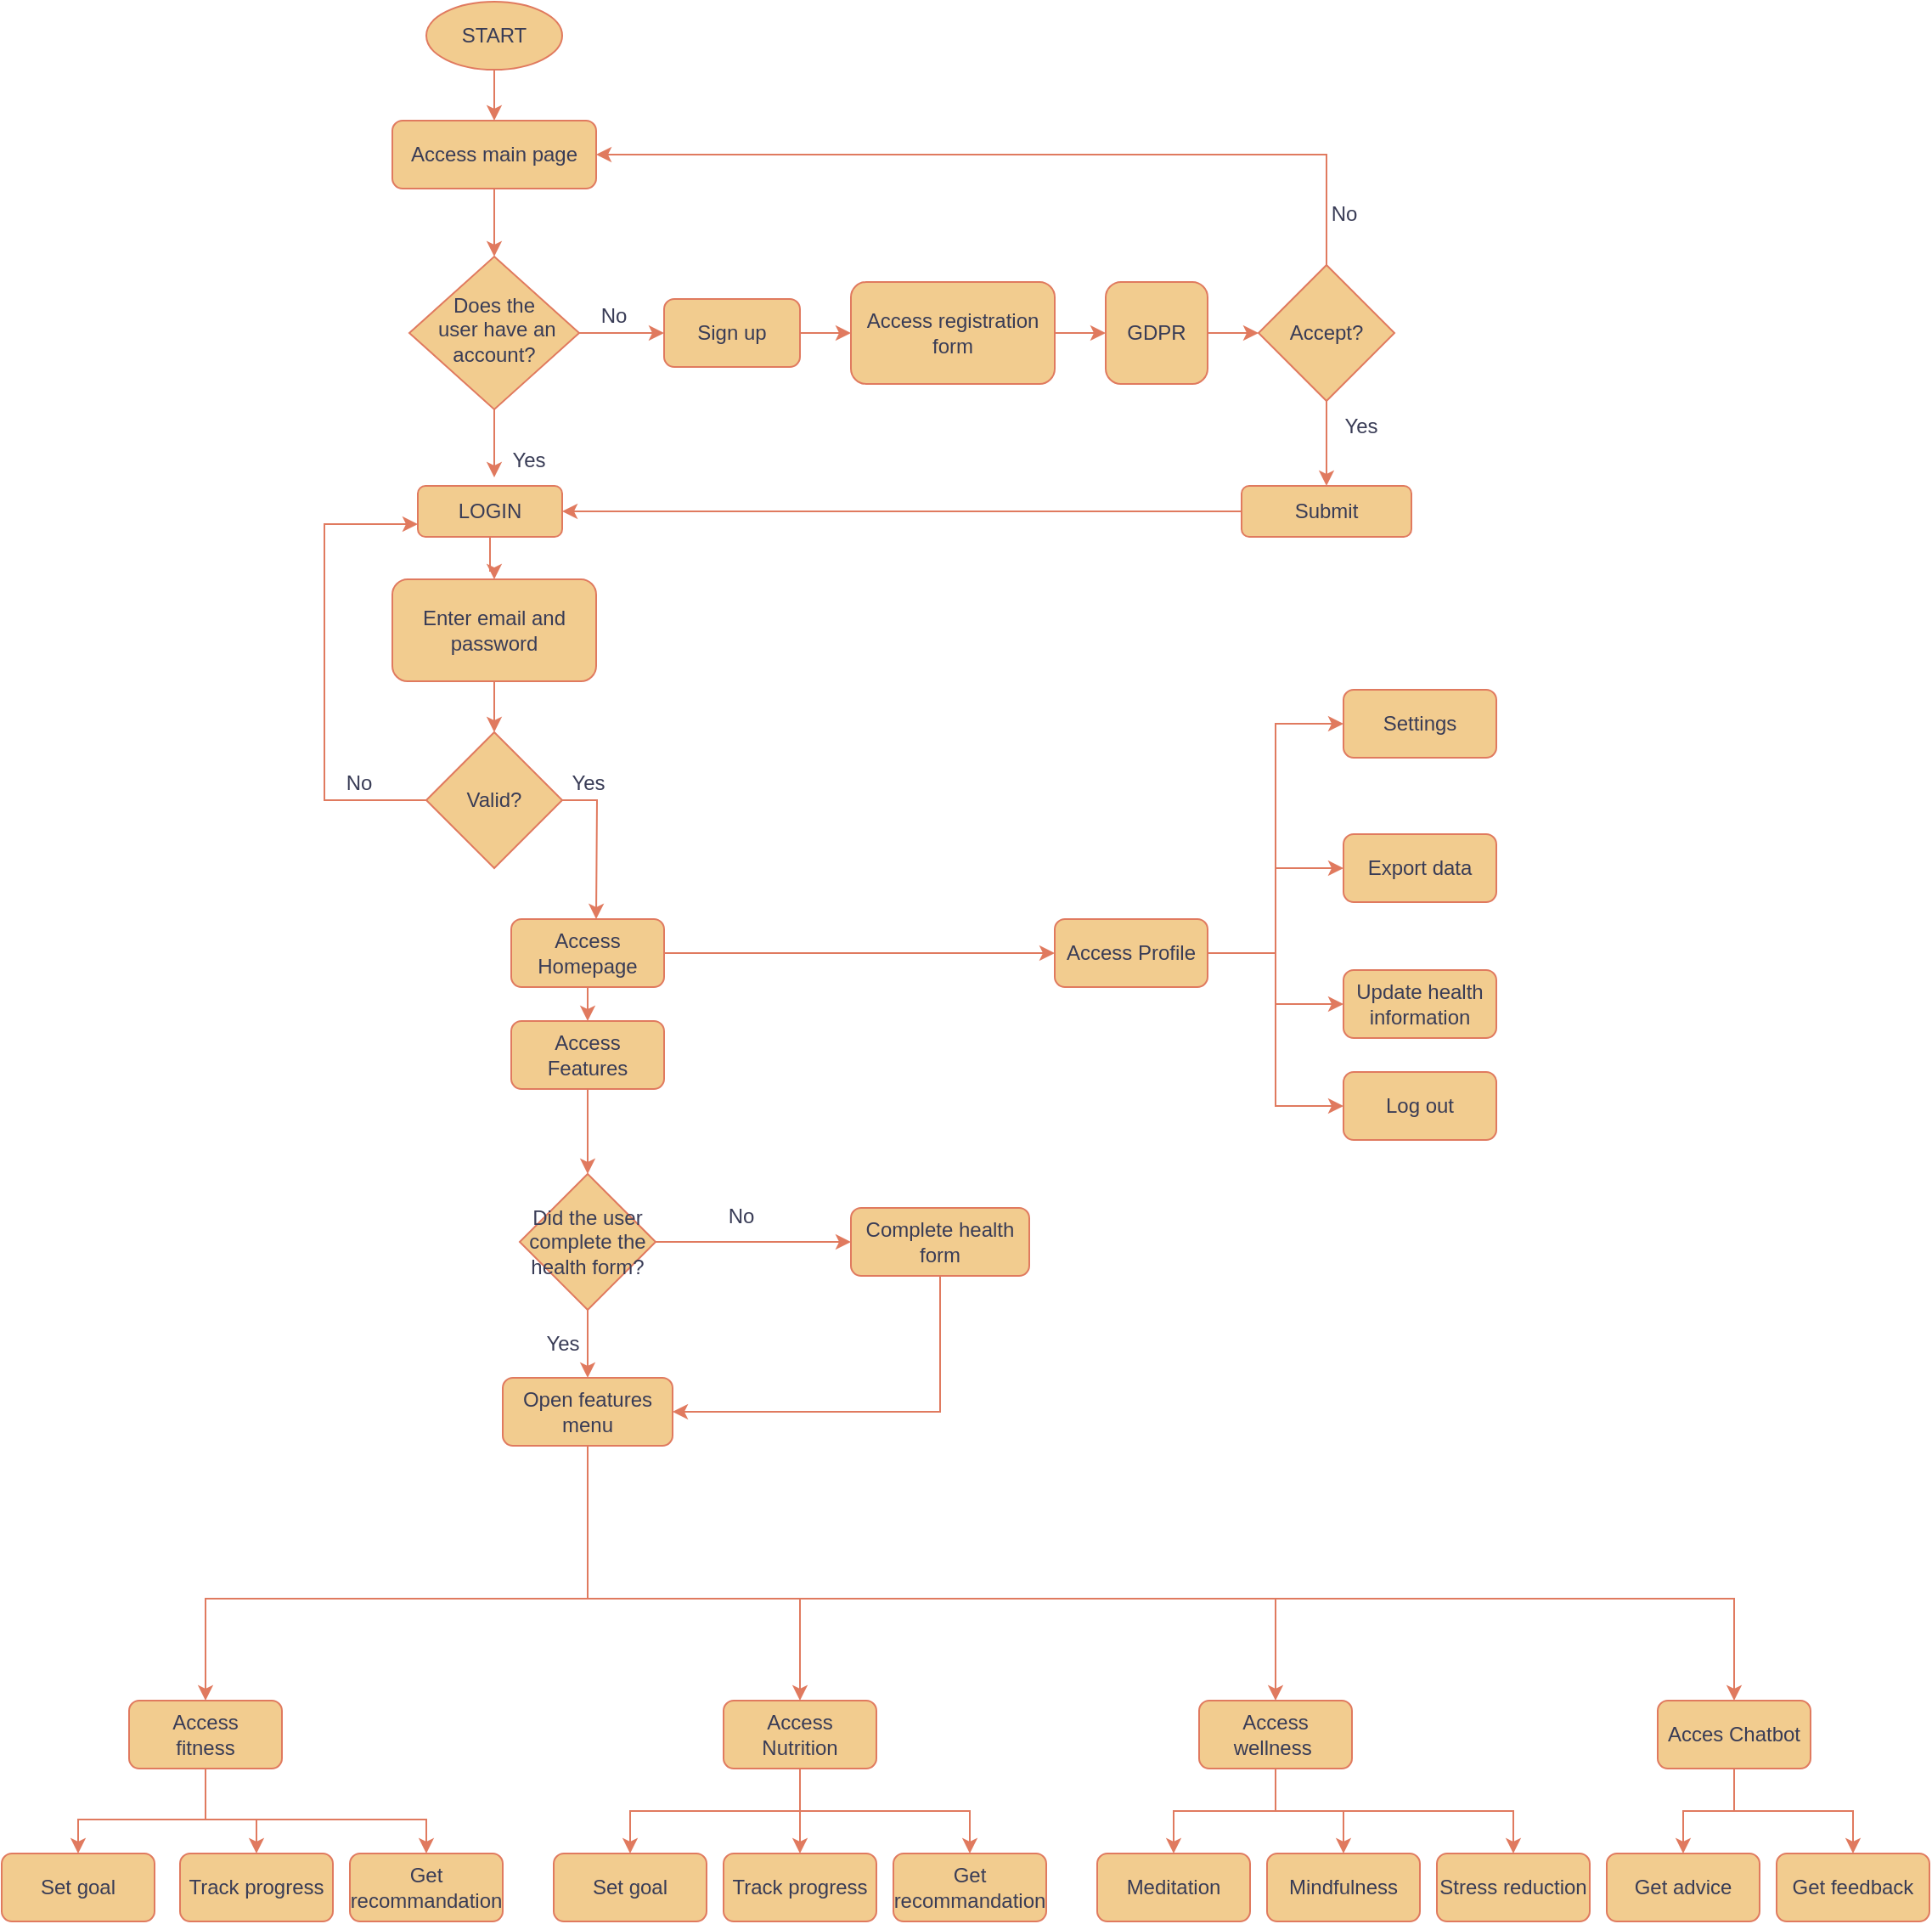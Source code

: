 <mxfile version="20.8.16" type="device"><diagram id="C5RBs43oDa-KdzZeNtuy" name="Page-1"><mxGraphModel dx="3224" dy="899" grid="1" gridSize="10" guides="1" tooltips="1" connect="1" arrows="1" fold="1" page="1" pageScale="1" pageWidth="1654" pageHeight="2336" math="0" shadow="0"><root><mxCell id="WIyWlLk6GJQsqaUBKTNV-0"/><mxCell id="WIyWlLk6GJQsqaUBKTNV-1" parent="WIyWlLk6GJQsqaUBKTNV-0"/><mxCell id="cu5_ZxRj08gAQX0nHQw5-5" value="" style="edgeStyle=orthogonalEdgeStyle;rounded=0;orthogonalLoop=1;jettySize=auto;html=1;labelBackgroundColor=none;strokeColor=#E07A5F;fontColor=default;" parent="WIyWlLk6GJQsqaUBKTNV-1" source="WIyWlLk6GJQsqaUBKTNV-3" target="WIyWlLk6GJQsqaUBKTNV-6" edge="1"><mxGeometry relative="1" as="geometry"/></mxCell><mxCell id="WIyWlLk6GJQsqaUBKTNV-3" value="Access main page" style="rounded=1;whiteSpace=wrap;html=1;fontSize=12;glass=0;strokeWidth=1;shadow=0;labelBackgroundColor=none;fillColor=#F2CC8F;strokeColor=#E07A5F;fontColor=#393C56;" parent="WIyWlLk6GJQsqaUBKTNV-1" vertex="1"><mxGeometry x="160" y="80" width="120" height="40" as="geometry"/></mxCell><mxCell id="cu5_ZxRj08gAQX0nHQw5-6" value="" style="edgeStyle=orthogonalEdgeStyle;rounded=0;orthogonalLoop=1;jettySize=auto;html=1;labelBackgroundColor=none;strokeColor=#E07A5F;fontColor=default;" parent="WIyWlLk6GJQsqaUBKTNV-1" source="WIyWlLk6GJQsqaUBKTNV-6" edge="1"><mxGeometry relative="1" as="geometry"><mxPoint x="220" y="290" as="targetPoint"/></mxGeometry></mxCell><mxCell id="cu5_ZxRj08gAQX0nHQw5-7" value="" style="edgeStyle=orthogonalEdgeStyle;rounded=0;orthogonalLoop=1;jettySize=auto;html=1;labelBackgroundColor=none;strokeColor=#E07A5F;fontColor=default;" parent="WIyWlLk6GJQsqaUBKTNV-1" source="WIyWlLk6GJQsqaUBKTNV-6" target="WIyWlLk6GJQsqaUBKTNV-7" edge="1"><mxGeometry relative="1" as="geometry"><Array as="points"><mxPoint x="310" y="205"/><mxPoint x="310" y="205"/></Array></mxGeometry></mxCell><mxCell id="WIyWlLk6GJQsqaUBKTNV-6" value="Does the&lt;br&gt;&amp;nbsp;user have an account?" style="rhombus;whiteSpace=wrap;html=1;shadow=0;fontFamily=Helvetica;fontSize=12;align=center;strokeWidth=1;spacing=6;spacingTop=-4;labelBackgroundColor=none;fillColor=#F2CC8F;strokeColor=#E07A5F;fontColor=#393C56;" parent="WIyWlLk6GJQsqaUBKTNV-1" vertex="1"><mxGeometry x="170" y="160" width="100" height="90" as="geometry"/></mxCell><mxCell id="cu5_ZxRj08gAQX0nHQw5-4" value="" style="edgeStyle=orthogonalEdgeStyle;rounded=0;orthogonalLoop=1;jettySize=auto;html=1;labelBackgroundColor=none;strokeColor=#E07A5F;fontColor=default;" parent="WIyWlLk6GJQsqaUBKTNV-1" source="WIyWlLk6GJQsqaUBKTNV-7" target="cu5_ZxRj08gAQX0nHQw5-2" edge="1"><mxGeometry relative="1" as="geometry"><Array as="points"><mxPoint x="430" y="205"/><mxPoint x="430" y="205"/></Array></mxGeometry></mxCell><mxCell id="WIyWlLk6GJQsqaUBKTNV-7" value="Sign up" style="rounded=1;whiteSpace=wrap;html=1;fontSize=12;glass=0;strokeWidth=1;shadow=0;labelBackgroundColor=none;fillColor=#F2CC8F;strokeColor=#E07A5F;fontColor=#393C56;" parent="WIyWlLk6GJQsqaUBKTNV-1" vertex="1"><mxGeometry x="320" y="185" width="80" height="40" as="geometry"/></mxCell><mxCell id="cu5_ZxRj08gAQX0nHQw5-1" value="" style="edgeStyle=orthogonalEdgeStyle;rounded=0;orthogonalLoop=1;jettySize=auto;html=1;labelBackgroundColor=none;strokeColor=#E07A5F;fontColor=default;" parent="WIyWlLk6GJQsqaUBKTNV-1" source="cu5_ZxRj08gAQX0nHQw5-0" target="WIyWlLk6GJQsqaUBKTNV-3" edge="1"><mxGeometry relative="1" as="geometry"/></mxCell><mxCell id="cu5_ZxRj08gAQX0nHQw5-0" value="START" style="ellipse;whiteSpace=wrap;html=1;labelBackgroundColor=none;fillColor=#F2CC8F;strokeColor=#E07A5F;fontColor=#393C56;" parent="WIyWlLk6GJQsqaUBKTNV-1" vertex="1"><mxGeometry x="180" y="10" width="80" height="40" as="geometry"/></mxCell><mxCell id="cu5_ZxRj08gAQX0nHQw5-12" value="" style="edgeStyle=orthogonalEdgeStyle;rounded=0;orthogonalLoop=1;jettySize=auto;html=1;labelBackgroundColor=none;strokeColor=#E07A5F;fontColor=default;" parent="WIyWlLk6GJQsqaUBKTNV-1" source="cu5_ZxRj08gAQX0nHQw5-2" target="cu5_ZxRj08gAQX0nHQw5-11" edge="1"><mxGeometry relative="1" as="geometry"/></mxCell><mxCell id="cu5_ZxRj08gAQX0nHQw5-2" value="Access registration form" style="whiteSpace=wrap;html=1;rounded=1;glass=0;strokeWidth=1;shadow=0;labelBackgroundColor=none;fillColor=#F2CC8F;strokeColor=#E07A5F;fontColor=#393C56;" parent="WIyWlLk6GJQsqaUBKTNV-1" vertex="1"><mxGeometry x="430" y="175" width="120" height="60" as="geometry"/></mxCell><mxCell id="cu5_ZxRj08gAQX0nHQw5-8" value="No" style="text;html=1;align=center;verticalAlign=middle;resizable=0;points=[];autosize=1;strokeColor=none;fillColor=none;labelBackgroundColor=none;fontColor=#393C56;" parent="WIyWlLk6GJQsqaUBKTNV-1" vertex="1"><mxGeometry x="270" y="180" width="40" height="30" as="geometry"/></mxCell><mxCell id="cu5_ZxRj08gAQX0nHQw5-10" value="Yes" style="text;html=1;align=center;verticalAlign=middle;resizable=0;points=[];autosize=1;strokeColor=none;fillColor=none;labelBackgroundColor=none;fontColor=#393C56;" parent="WIyWlLk6GJQsqaUBKTNV-1" vertex="1"><mxGeometry x="220" y="265" width="40" height="30" as="geometry"/></mxCell><mxCell id="cu5_ZxRj08gAQX0nHQw5-35" value="" style="edgeStyle=orthogonalEdgeStyle;rounded=0;orthogonalLoop=1;jettySize=auto;html=1;labelBackgroundColor=none;strokeColor=#E07A5F;fontColor=default;" parent="WIyWlLk6GJQsqaUBKTNV-1" source="cu5_ZxRj08gAQX0nHQw5-11" target="cu5_ZxRj08gAQX0nHQw5-34" edge="1"><mxGeometry relative="1" as="geometry"/></mxCell><mxCell id="cu5_ZxRj08gAQX0nHQw5-11" value="GDPR" style="whiteSpace=wrap;html=1;rounded=1;glass=0;strokeWidth=1;shadow=0;labelBackgroundColor=none;fillColor=#F2CC8F;strokeColor=#E07A5F;fontColor=#393C56;" parent="WIyWlLk6GJQsqaUBKTNV-1" vertex="1"><mxGeometry x="580" y="175" width="60" height="60" as="geometry"/></mxCell><mxCell id="cu5_ZxRj08gAQX0nHQw5-17" value="" style="edgeStyle=orthogonalEdgeStyle;rounded=0;orthogonalLoop=1;jettySize=auto;html=1;labelBackgroundColor=none;strokeColor=#E07A5F;fontColor=default;" parent="WIyWlLk6GJQsqaUBKTNV-1" source="cu5_ZxRj08gAQX0nHQw5-15" target="cu5_ZxRj08gAQX0nHQw5-16" edge="1"><mxGeometry relative="1" as="geometry"/></mxCell><mxCell id="cu5_ZxRj08gAQX0nHQw5-15" value="LOGIN" style="rounded=1;whiteSpace=wrap;html=1;labelBackgroundColor=none;fillColor=#F2CC8F;strokeColor=#E07A5F;fontColor=#393C56;" parent="WIyWlLk6GJQsqaUBKTNV-1" vertex="1"><mxGeometry x="175" y="295" width="85" height="30" as="geometry"/></mxCell><mxCell id="cu5_ZxRj08gAQX0nHQw5-19" value="" style="edgeStyle=orthogonalEdgeStyle;rounded=0;orthogonalLoop=1;jettySize=auto;html=1;labelBackgroundColor=none;strokeColor=#E07A5F;fontColor=default;" parent="WIyWlLk6GJQsqaUBKTNV-1" source="cu5_ZxRj08gAQX0nHQw5-16" edge="1"><mxGeometry relative="1" as="geometry"><mxPoint x="220" y="440" as="targetPoint"/></mxGeometry></mxCell><mxCell id="cu5_ZxRj08gAQX0nHQw5-16" value="Enter email and password" style="whiteSpace=wrap;html=1;rounded=1;labelBackgroundColor=none;fillColor=#F2CC8F;strokeColor=#E07A5F;fontColor=#393C56;" parent="WIyWlLk6GJQsqaUBKTNV-1" vertex="1"><mxGeometry x="160" y="350" width="120" height="60" as="geometry"/></mxCell><mxCell id="cu5_ZxRj08gAQX0nHQw5-25" value="" style="edgeStyle=orthogonalEdgeStyle;rounded=0;orthogonalLoop=1;jettySize=auto;html=1;entryX=0;entryY=0.75;entryDx=0;entryDy=0;labelBackgroundColor=none;strokeColor=#E07A5F;fontColor=default;" parent="WIyWlLk6GJQsqaUBKTNV-1" source="cu5_ZxRj08gAQX0nHQw5-20" target="cu5_ZxRj08gAQX0nHQw5-15" edge="1"><mxGeometry relative="1" as="geometry"><mxPoint x="110" y="330" as="targetPoint"/><Array as="points"><mxPoint x="120" y="480"/><mxPoint x="120" y="318"/></Array></mxGeometry></mxCell><mxCell id="cu5_ZxRj08gAQX0nHQw5-44" value="" style="edgeStyle=orthogonalEdgeStyle;rounded=0;orthogonalLoop=1;jettySize=auto;html=1;labelBackgroundColor=none;strokeColor=#E07A5F;fontColor=default;" parent="WIyWlLk6GJQsqaUBKTNV-1" source="cu5_ZxRj08gAQX0nHQw5-20" edge="1"><mxGeometry relative="1" as="geometry"><mxPoint x="280" y="550" as="targetPoint"/></mxGeometry></mxCell><mxCell id="cu5_ZxRj08gAQX0nHQw5-20" value="Valid?" style="rhombus;whiteSpace=wrap;html=1;labelBackgroundColor=none;fillColor=#F2CC8F;strokeColor=#E07A5F;fontColor=#393C56;" parent="WIyWlLk6GJQsqaUBKTNV-1" vertex="1"><mxGeometry x="180" y="440" width="80" height="80" as="geometry"/></mxCell><mxCell id="cu5_ZxRj08gAQX0nHQw5-26" value="No" style="text;html=1;align=center;verticalAlign=middle;resizable=0;points=[];autosize=1;strokeColor=none;fillColor=none;labelBackgroundColor=none;fontColor=#393C56;" parent="WIyWlLk6GJQsqaUBKTNV-1" vertex="1"><mxGeometry x="120" y="455" width="40" height="30" as="geometry"/></mxCell><mxCell id="cu5_ZxRj08gAQX0nHQw5-27" value="Yes" style="text;html=1;align=center;verticalAlign=middle;resizable=0;points=[];autosize=1;strokeColor=none;fillColor=none;labelBackgroundColor=none;fontColor=#393C56;" parent="WIyWlLk6GJQsqaUBKTNV-1" vertex="1"><mxGeometry x="255" y="455" width="40" height="30" as="geometry"/></mxCell><mxCell id="cu5_ZxRj08gAQX0nHQw5-38" style="edgeStyle=orthogonalEdgeStyle;rounded=0;orthogonalLoop=1;jettySize=auto;html=1;exitX=0.5;exitY=0;exitDx=0;exitDy=0;entryX=1;entryY=0.5;entryDx=0;entryDy=0;labelBackgroundColor=none;strokeColor=#E07A5F;fontColor=default;" parent="WIyWlLk6GJQsqaUBKTNV-1" source="cu5_ZxRj08gAQX0nHQw5-34" target="WIyWlLk6GJQsqaUBKTNV-3" edge="1"><mxGeometry relative="1" as="geometry"><mxPoint x="390" y="110" as="targetPoint"/><Array as="points"><mxPoint x="710" y="100"/></Array></mxGeometry></mxCell><mxCell id="cu5_ZxRj08gAQX0nHQw5-41" value="" style="edgeStyle=orthogonalEdgeStyle;rounded=0;orthogonalLoop=1;jettySize=auto;html=1;labelBackgroundColor=none;strokeColor=#E07A5F;fontColor=default;" parent="WIyWlLk6GJQsqaUBKTNV-1" source="cu5_ZxRj08gAQX0nHQw5-34" target="cu5_ZxRj08gAQX0nHQw5-40" edge="1"><mxGeometry relative="1" as="geometry"/></mxCell><mxCell id="cu5_ZxRj08gAQX0nHQw5-34" value="Accept?" style="rhombus;whiteSpace=wrap;html=1;rounded=0;glass=0;strokeWidth=1;shadow=0;labelBackgroundColor=none;fillColor=#F2CC8F;strokeColor=#E07A5F;fontColor=#393C56;" parent="WIyWlLk6GJQsqaUBKTNV-1" vertex="1"><mxGeometry x="670" y="165" width="80" height="80" as="geometry"/></mxCell><mxCell id="cu5_ZxRj08gAQX0nHQw5-39" value="No" style="text;html=1;align=center;verticalAlign=middle;resizable=0;points=[];autosize=1;strokeColor=none;fillColor=none;labelBackgroundColor=none;fontColor=#393C56;" parent="WIyWlLk6GJQsqaUBKTNV-1" vertex="1"><mxGeometry x="700" y="120" width="40" height="30" as="geometry"/></mxCell><mxCell id="Mm9zGI56US1DlpfDYQGd-1" style="edgeStyle=orthogonalEdgeStyle;rounded=0;orthogonalLoop=1;jettySize=auto;html=1;exitX=0;exitY=0.5;exitDx=0;exitDy=0;entryX=1;entryY=0.5;entryDx=0;entryDy=0;fillColor=#F2CC8F;strokeColor=#E07A5F;labelBackgroundColor=none;fontColor=default;" edge="1" parent="WIyWlLk6GJQsqaUBKTNV-1" source="cu5_ZxRj08gAQX0nHQw5-40" target="cu5_ZxRj08gAQX0nHQw5-15"><mxGeometry relative="1" as="geometry"/></mxCell><mxCell id="cu5_ZxRj08gAQX0nHQw5-40" value="Submit" style="rounded=1;whiteSpace=wrap;html=1;glass=0;strokeWidth=1;shadow=0;labelBackgroundColor=none;fillColor=#F2CC8F;strokeColor=#E07A5F;fontColor=#393C56;" parent="WIyWlLk6GJQsqaUBKTNV-1" vertex="1"><mxGeometry x="660" y="295" width="100" height="30" as="geometry"/></mxCell><mxCell id="Mm9zGI56US1DlpfDYQGd-36" style="edgeStyle=orthogonalEdgeStyle;rounded=0;orthogonalLoop=1;jettySize=auto;html=1;exitX=1;exitY=0.5;exitDx=0;exitDy=0;strokeColor=#E07A5F;fontColor=#393C56;fillColor=#F2CC8F;" edge="1" parent="WIyWlLk6GJQsqaUBKTNV-1" source="cu5_ZxRj08gAQX0nHQw5-45" target="cu5_ZxRj08gAQX0nHQw5-49"><mxGeometry relative="1" as="geometry"/></mxCell><mxCell id="Mm9zGI56US1DlpfDYQGd-46" style="edgeStyle=orthogonalEdgeStyle;rounded=0;orthogonalLoop=1;jettySize=auto;html=1;exitX=0.5;exitY=1;exitDx=0;exitDy=0;entryX=0.5;entryY=0;entryDx=0;entryDy=0;strokeColor=#E07A5F;fontColor=#393C56;fillColor=#F2CC8F;" edge="1" parent="WIyWlLk6GJQsqaUBKTNV-1" source="cu5_ZxRj08gAQX0nHQw5-45" target="Mm9zGI56US1DlpfDYQGd-45"><mxGeometry relative="1" as="geometry"/></mxCell><mxCell id="cu5_ZxRj08gAQX0nHQw5-45" value="Access Homepage" style="rounded=1;whiteSpace=wrap;html=1;labelBackgroundColor=none;fillColor=#F2CC8F;strokeColor=#E07A5F;fontColor=#393C56;" parent="WIyWlLk6GJQsqaUBKTNV-1" vertex="1"><mxGeometry x="230" y="550" width="90" height="40" as="geometry"/></mxCell><mxCell id="Mm9zGI56US1DlpfDYQGd-62" style="edgeStyle=orthogonalEdgeStyle;rounded=0;orthogonalLoop=1;jettySize=auto;html=1;exitX=1;exitY=0.5;exitDx=0;exitDy=0;entryX=0;entryY=0.5;entryDx=0;entryDy=0;strokeColor=#E07A5F;fontColor=#393C56;fillColor=#F2CC8F;" edge="1" parent="WIyWlLk6GJQsqaUBKTNV-1" source="cu5_ZxRj08gAQX0nHQw5-49" target="Mm9zGI56US1DlpfDYQGd-38"><mxGeometry relative="1" as="geometry"/></mxCell><mxCell id="Mm9zGI56US1DlpfDYQGd-63" style="edgeStyle=orthogonalEdgeStyle;rounded=0;orthogonalLoop=1;jettySize=auto;html=1;exitX=1;exitY=0.5;exitDx=0;exitDy=0;entryX=0;entryY=0.5;entryDx=0;entryDy=0;strokeColor=#E07A5F;fontColor=#393C56;fillColor=#F2CC8F;" edge="1" parent="WIyWlLk6GJQsqaUBKTNV-1" source="cu5_ZxRj08gAQX0nHQw5-49" target="Mm9zGI56US1DlpfDYQGd-37"><mxGeometry relative="1" as="geometry"/></mxCell><mxCell id="Mm9zGI56US1DlpfDYQGd-64" style="edgeStyle=orthogonalEdgeStyle;rounded=0;orthogonalLoop=1;jettySize=auto;html=1;exitX=1;exitY=0.5;exitDx=0;exitDy=0;entryX=0;entryY=0.5;entryDx=0;entryDy=0;strokeColor=#E07A5F;fontColor=#393C56;fillColor=#F2CC8F;" edge="1" parent="WIyWlLk6GJQsqaUBKTNV-1" source="cu5_ZxRj08gAQX0nHQw5-49" target="Mm9zGI56US1DlpfDYQGd-39"><mxGeometry relative="1" as="geometry"/></mxCell><mxCell id="Mm9zGI56US1DlpfDYQGd-66" style="edgeStyle=orthogonalEdgeStyle;rounded=0;orthogonalLoop=1;jettySize=auto;html=1;exitX=1;exitY=0.5;exitDx=0;exitDy=0;entryX=0;entryY=0.5;entryDx=0;entryDy=0;strokeColor=#E07A5F;fontColor=#393C56;fillColor=#F2CC8F;" edge="1" parent="WIyWlLk6GJQsqaUBKTNV-1" source="cu5_ZxRj08gAQX0nHQw5-49" target="Mm9zGI56US1DlpfDYQGd-65"><mxGeometry relative="1" as="geometry"/></mxCell><mxCell id="cu5_ZxRj08gAQX0nHQw5-49" value="Access Profile" style="rounded=1;whiteSpace=wrap;html=1;labelBackgroundColor=none;fillColor=#F2CC8F;strokeColor=#E07A5F;fontColor=#393C56;" parent="WIyWlLk6GJQsqaUBKTNV-1" vertex="1"><mxGeometry x="550" y="550" width="90" height="40" as="geometry"/></mxCell><mxCell id="Mm9zGI56US1DlpfDYQGd-29" style="edgeStyle=orthogonalEdgeStyle;rounded=0;orthogonalLoop=1;jettySize=auto;html=1;exitX=0.5;exitY=1;exitDx=0;exitDy=0;strokeColor=#E07A5F;fontColor=#393C56;fillColor=#F2CC8F;entryX=0.5;entryY=0;entryDx=0;entryDy=0;" edge="1" parent="WIyWlLk6GJQsqaUBKTNV-1" source="Mm9zGI56US1DlpfDYQGd-49" target="cu5_ZxRj08gAQX0nHQw5-56"><mxGeometry relative="1" as="geometry"><mxPoint x="245" y="930" as="sourcePoint"/><mxPoint x="940" y="970" as="targetPoint"/><Array as="points"><mxPoint x="275" y="950"/><mxPoint x="950" y="950"/></Array></mxGeometry></mxCell><mxCell id="Mm9zGI56US1DlpfDYQGd-34" style="edgeStyle=orthogonalEdgeStyle;rounded=0;orthogonalLoop=1;jettySize=auto;html=1;exitX=0.5;exitY=1;exitDx=0;exitDy=0;entryX=0.5;entryY=0;entryDx=0;entryDy=0;strokeColor=#E07A5F;fontColor=#393C56;fillColor=#F2CC8F;" edge="1" parent="WIyWlLk6GJQsqaUBKTNV-1" source="cu5_ZxRj08gAQX0nHQw5-56" target="Mm9zGI56US1DlpfDYQGd-32"><mxGeometry relative="1" as="geometry"/></mxCell><mxCell id="Mm9zGI56US1DlpfDYQGd-35" style="edgeStyle=orthogonalEdgeStyle;rounded=0;orthogonalLoop=1;jettySize=auto;html=1;exitX=0.5;exitY=1;exitDx=0;exitDy=0;strokeColor=#E07A5F;fontColor=#393C56;fillColor=#F2CC8F;" edge="1" parent="WIyWlLk6GJQsqaUBKTNV-1" source="cu5_ZxRj08gAQX0nHQw5-56" target="Mm9zGI56US1DlpfDYQGd-33"><mxGeometry relative="1" as="geometry"/></mxCell><mxCell id="cu5_ZxRj08gAQX0nHQw5-56" value="Acces Chatbot" style="rounded=1;whiteSpace=wrap;html=1;labelBackgroundColor=none;fillColor=#F2CC8F;strokeColor=#E07A5F;fontColor=#393C56;" parent="WIyWlLk6GJQsqaUBKTNV-1" vertex="1"><mxGeometry x="905" y="1010" width="90" height="40" as="geometry"/></mxCell><mxCell id="Mm9zGI56US1DlpfDYQGd-18" style="edgeStyle=orthogonalEdgeStyle;rounded=0;orthogonalLoop=1;jettySize=auto;html=1;exitX=0.5;exitY=1;exitDx=0;exitDy=0;entryX=0.5;entryY=0;entryDx=0;entryDy=0;strokeColor=#E07A5F;fontColor=#393C56;fillColor=#F2CC8F;" edge="1" parent="WIyWlLk6GJQsqaUBKTNV-1" source="cu5_ZxRj08gAQX0nHQw5-59" target="Mm9zGI56US1DlpfDYQGd-15"><mxGeometry relative="1" as="geometry"/></mxCell><mxCell id="Mm9zGI56US1DlpfDYQGd-19" style="edgeStyle=orthogonalEdgeStyle;rounded=0;orthogonalLoop=1;jettySize=auto;html=1;exitX=0.5;exitY=1;exitDx=0;exitDy=0;strokeColor=#E07A5F;fontColor=#393C56;fillColor=#F2CC8F;" edge="1" parent="WIyWlLk6GJQsqaUBKTNV-1" source="cu5_ZxRj08gAQX0nHQw5-59" target="Mm9zGI56US1DlpfDYQGd-16"><mxGeometry relative="1" as="geometry"/></mxCell><mxCell id="Mm9zGI56US1DlpfDYQGd-20" style="edgeStyle=orthogonalEdgeStyle;rounded=0;orthogonalLoop=1;jettySize=auto;html=1;exitX=0.5;exitY=1;exitDx=0;exitDy=0;strokeColor=#E07A5F;fontColor=#393C56;fillColor=#F2CC8F;" edge="1" parent="WIyWlLk6GJQsqaUBKTNV-1" source="cu5_ZxRj08gAQX0nHQw5-59" target="Mm9zGI56US1DlpfDYQGd-17"><mxGeometry relative="1" as="geometry"/></mxCell><mxCell id="cu5_ZxRj08gAQX0nHQw5-59" value="Access &lt;br&gt;Nutrition" style="rounded=1;whiteSpace=wrap;html=1;labelBackgroundColor=none;fillColor=#F2CC8F;strokeColor=#E07A5F;fontColor=#393C56;" parent="WIyWlLk6GJQsqaUBKTNV-1" vertex="1"><mxGeometry x="355" y="1010" width="90" height="40" as="geometry"/></mxCell><mxCell id="Mm9zGI56US1DlpfDYQGd-12" style="edgeStyle=orthogonalEdgeStyle;rounded=0;orthogonalLoop=1;jettySize=auto;html=1;exitX=0.5;exitY=1;exitDx=0;exitDy=0;entryX=0.5;entryY=0;entryDx=0;entryDy=0;strokeColor=#E07A5F;fontColor=#393C56;fillColor=#F2CC8F;" edge="1" parent="WIyWlLk6GJQsqaUBKTNV-1" source="cu5_ZxRj08gAQX0nHQw5-64" target="Mm9zGI56US1DlpfDYQGd-11"><mxGeometry relative="1" as="geometry"><Array as="points"><mxPoint x="50" y="1080"/><mxPoint x="80" y="1080"/></Array></mxGeometry></mxCell><mxCell id="Mm9zGI56US1DlpfDYQGd-14" style="edgeStyle=orthogonalEdgeStyle;rounded=0;orthogonalLoop=1;jettySize=auto;html=1;exitX=0.5;exitY=1;exitDx=0;exitDy=0;entryX=0.5;entryY=0;entryDx=0;entryDy=0;strokeColor=#E07A5F;fontColor=#393C56;fillColor=#F2CC8F;" edge="1" parent="WIyWlLk6GJQsqaUBKTNV-1" source="cu5_ZxRj08gAQX0nHQw5-64" target="Mm9zGI56US1DlpfDYQGd-13"><mxGeometry relative="1" as="geometry"><Array as="points"><mxPoint x="50" y="1080"/><mxPoint x="180" y="1080"/></Array></mxGeometry></mxCell><mxCell id="Mm9zGI56US1DlpfDYQGd-51" style="edgeStyle=orthogonalEdgeStyle;rounded=0;orthogonalLoop=1;jettySize=auto;html=1;exitX=0.5;exitY=1;exitDx=0;exitDy=0;entryX=0.5;entryY=0;entryDx=0;entryDy=0;strokeColor=#E07A5F;fontColor=#393C56;fillColor=#F2CC8F;" edge="1" parent="WIyWlLk6GJQsqaUBKTNV-1" source="cu5_ZxRj08gAQX0nHQw5-64" target="Mm9zGI56US1DlpfDYQGd-7"><mxGeometry relative="1" as="geometry"><Array as="points"><mxPoint x="50" y="1080"/><mxPoint x="-25" y="1080"/></Array></mxGeometry></mxCell><mxCell id="cu5_ZxRj08gAQX0nHQw5-64" value="Access &lt;br&gt;fitness" style="rounded=1;whiteSpace=wrap;html=1;strokeColor=#E07A5F;fontColor=#393C56;fillColor=#F2CC8F;labelBackgroundColor=none;" parent="WIyWlLk6GJQsqaUBKTNV-1" vertex="1"><mxGeometry x="5" y="1010" width="90" height="40" as="geometry"/></mxCell><mxCell id="cu5_ZxRj08gAQX0nHQw5-65" style="edgeStyle=orthogonalEdgeStyle;rounded=0;orthogonalLoop=1;jettySize=auto;html=1;exitX=0.5;exitY=1;exitDx=0;exitDy=0;strokeColor=#E07A5F;fontColor=default;fillColor=#F2CC8F;labelBackgroundColor=none;" parent="WIyWlLk6GJQsqaUBKTNV-1" source="cu5_ZxRj08gAQX0nHQw5-64" target="cu5_ZxRj08gAQX0nHQw5-64" edge="1"><mxGeometry relative="1" as="geometry"/></mxCell><mxCell id="Mm9zGI56US1DlpfDYQGd-26" style="edgeStyle=orthogonalEdgeStyle;rounded=0;orthogonalLoop=1;jettySize=auto;html=1;exitX=0.5;exitY=1;exitDx=0;exitDy=0;entryX=0.5;entryY=0;entryDx=0;entryDy=0;strokeColor=#E07A5F;fontColor=#393C56;fillColor=#F2CC8F;" edge="1" parent="WIyWlLk6GJQsqaUBKTNV-1" source="cu5_ZxRj08gAQX0nHQw5-70" target="Mm9zGI56US1DlpfDYQGd-21"><mxGeometry relative="1" as="geometry"/></mxCell><mxCell id="Mm9zGI56US1DlpfDYQGd-27" style="edgeStyle=orthogonalEdgeStyle;rounded=0;orthogonalLoop=1;jettySize=auto;html=1;exitX=0.5;exitY=1;exitDx=0;exitDy=0;entryX=0.5;entryY=0;entryDx=0;entryDy=0;strokeColor=#E07A5F;fontColor=#393C56;fillColor=#F2CC8F;" edge="1" parent="WIyWlLk6GJQsqaUBKTNV-1" source="cu5_ZxRj08gAQX0nHQw5-70" target="Mm9zGI56US1DlpfDYQGd-23"><mxGeometry relative="1" as="geometry"/></mxCell><mxCell id="Mm9zGI56US1DlpfDYQGd-28" style="edgeStyle=orthogonalEdgeStyle;rounded=0;orthogonalLoop=1;jettySize=auto;html=1;exitX=0.5;exitY=1;exitDx=0;exitDy=0;strokeColor=#E07A5F;fontColor=#393C56;fillColor=#F2CC8F;" edge="1" parent="WIyWlLk6GJQsqaUBKTNV-1" source="cu5_ZxRj08gAQX0nHQw5-70" target="Mm9zGI56US1DlpfDYQGd-22"><mxGeometry relative="1" as="geometry"/></mxCell><mxCell id="cu5_ZxRj08gAQX0nHQw5-70" value="Access wellness&amp;nbsp;" style="rounded=1;whiteSpace=wrap;html=1;strokeColor=#E07A5F;fontColor=#393C56;fillColor=#F2CC8F;labelBackgroundColor=none;" parent="WIyWlLk6GJQsqaUBKTNV-1" vertex="1"><mxGeometry x="635" y="1010" width="90" height="40" as="geometry"/></mxCell><mxCell id="Mm9zGI56US1DlpfDYQGd-7" value="Set goal" style="rounded=1;whiteSpace=wrap;html=1;strokeColor=#E07A5F;fontColor=#393C56;fillColor=#F2CC8F;" vertex="1" parent="WIyWlLk6GJQsqaUBKTNV-1"><mxGeometry x="-70" y="1100" width="90" height="40" as="geometry"/></mxCell><mxCell id="Mm9zGI56US1DlpfDYQGd-8" style="edgeStyle=orthogonalEdgeStyle;rounded=0;orthogonalLoop=1;jettySize=auto;html=1;exitX=0.5;exitY=1;exitDx=0;exitDy=0;strokeColor=#E07A5F;fontColor=#393C56;fillColor=#F2CC8F;" edge="1" parent="WIyWlLk6GJQsqaUBKTNV-1" source="cu5_ZxRj08gAQX0nHQw5-59" target="cu5_ZxRj08gAQX0nHQw5-59"><mxGeometry relative="1" as="geometry"/></mxCell><mxCell id="Mm9zGI56US1DlpfDYQGd-11" value="Track progress" style="rounded=1;whiteSpace=wrap;html=1;strokeColor=#E07A5F;fontColor=#393C56;fillColor=#F2CC8F;" vertex="1" parent="WIyWlLk6GJQsqaUBKTNV-1"><mxGeometry x="35" y="1100" width="90" height="40" as="geometry"/></mxCell><mxCell id="Mm9zGI56US1DlpfDYQGd-13" value="Get recommandation" style="rounded=1;whiteSpace=wrap;html=1;strokeColor=#E07A5F;fontColor=#393C56;fillColor=#F2CC8F;" vertex="1" parent="WIyWlLk6GJQsqaUBKTNV-1"><mxGeometry x="135" y="1100" width="90" height="40" as="geometry"/></mxCell><mxCell id="Mm9zGI56US1DlpfDYQGd-15" value="Set goal" style="rounded=1;whiteSpace=wrap;html=1;strokeColor=#E07A5F;fontColor=#393C56;fillColor=#F2CC8F;" vertex="1" parent="WIyWlLk6GJQsqaUBKTNV-1"><mxGeometry x="255" y="1100" width="90" height="40" as="geometry"/></mxCell><mxCell id="Mm9zGI56US1DlpfDYQGd-16" value="Track progress" style="rounded=1;whiteSpace=wrap;html=1;strokeColor=#E07A5F;fontColor=#393C56;fillColor=#F2CC8F;" vertex="1" parent="WIyWlLk6GJQsqaUBKTNV-1"><mxGeometry x="355" y="1100" width="90" height="40" as="geometry"/></mxCell><mxCell id="Mm9zGI56US1DlpfDYQGd-17" value="Get recommandation" style="rounded=1;whiteSpace=wrap;html=1;strokeColor=#E07A5F;fontColor=#393C56;fillColor=#F2CC8F;" vertex="1" parent="WIyWlLk6GJQsqaUBKTNV-1"><mxGeometry x="455" y="1100" width="90" height="40" as="geometry"/></mxCell><mxCell id="Mm9zGI56US1DlpfDYQGd-21" value="Meditation" style="rounded=1;whiteSpace=wrap;html=1;strokeColor=#E07A5F;fontColor=#393C56;fillColor=#F2CC8F;" vertex="1" parent="WIyWlLk6GJQsqaUBKTNV-1"><mxGeometry x="575" y="1100" width="90" height="40" as="geometry"/></mxCell><mxCell id="Mm9zGI56US1DlpfDYQGd-22" value="Stress reduction" style="rounded=1;whiteSpace=wrap;html=1;strokeColor=#E07A5F;fontColor=#393C56;fillColor=#F2CC8F;" vertex="1" parent="WIyWlLk6GJQsqaUBKTNV-1"><mxGeometry x="775" y="1100" width="90" height="40" as="geometry"/></mxCell><mxCell id="Mm9zGI56US1DlpfDYQGd-23" value="Mindfulness" style="rounded=1;whiteSpace=wrap;html=1;strokeColor=#E07A5F;fontColor=#393C56;fillColor=#F2CC8F;" vertex="1" parent="WIyWlLk6GJQsqaUBKTNV-1"><mxGeometry x="675" y="1100" width="90" height="40" as="geometry"/></mxCell><mxCell id="Mm9zGI56US1DlpfDYQGd-32" value="Get advice" style="rounded=1;whiteSpace=wrap;html=1;strokeColor=#E07A5F;fontColor=#393C56;fillColor=#F2CC8F;" vertex="1" parent="WIyWlLk6GJQsqaUBKTNV-1"><mxGeometry x="875" y="1100" width="90" height="40" as="geometry"/></mxCell><mxCell id="Mm9zGI56US1DlpfDYQGd-33" value="Get feedback" style="rounded=1;whiteSpace=wrap;html=1;strokeColor=#E07A5F;fontColor=#393C56;fillColor=#F2CC8F;" vertex="1" parent="WIyWlLk6GJQsqaUBKTNV-1"><mxGeometry x="975" y="1100" width="90" height="40" as="geometry"/></mxCell><mxCell id="Mm9zGI56US1DlpfDYQGd-37" value="Export data" style="rounded=1;whiteSpace=wrap;html=1;labelBackgroundColor=none;fillColor=#F2CC8F;strokeColor=#E07A5F;fontColor=#393C56;" vertex="1" parent="WIyWlLk6GJQsqaUBKTNV-1"><mxGeometry x="720" y="500" width="90" height="40" as="geometry"/></mxCell><mxCell id="Mm9zGI56US1DlpfDYQGd-38" value="Settings" style="rounded=1;whiteSpace=wrap;html=1;labelBackgroundColor=none;fillColor=#F2CC8F;strokeColor=#E07A5F;fontColor=#393C56;" vertex="1" parent="WIyWlLk6GJQsqaUBKTNV-1"><mxGeometry x="720" y="415" width="90" height="40" as="geometry"/></mxCell><mxCell id="Mm9zGI56US1DlpfDYQGd-39" value="Update health information" style="rounded=1;whiteSpace=wrap;html=1;labelBackgroundColor=none;fillColor=#F2CC8F;strokeColor=#E07A5F;fontColor=#393C56;" vertex="1" parent="WIyWlLk6GJQsqaUBKTNV-1"><mxGeometry x="720" y="580" width="90" height="40" as="geometry"/></mxCell><mxCell id="Mm9zGI56US1DlpfDYQGd-44" value="Yes" style="text;html=1;align=center;verticalAlign=middle;resizable=0;points=[];autosize=1;strokeColor=none;fillColor=none;fontColor=#393C56;" vertex="1" parent="WIyWlLk6GJQsqaUBKTNV-1"><mxGeometry x="710" y="245" width="40" height="30" as="geometry"/></mxCell><mxCell id="Mm9zGI56US1DlpfDYQGd-48" value="" style="edgeStyle=orthogonalEdgeStyle;rounded=0;orthogonalLoop=1;jettySize=auto;html=1;strokeColor=#E07A5F;fontColor=#393C56;fillColor=#F2CC8F;" edge="1" parent="WIyWlLk6GJQsqaUBKTNV-1" source="Mm9zGI56US1DlpfDYQGd-45" target="Mm9zGI56US1DlpfDYQGd-47"><mxGeometry relative="1" as="geometry"/></mxCell><mxCell id="Mm9zGI56US1DlpfDYQGd-45" value="Access Features" style="rounded=1;whiteSpace=wrap;html=1;labelBackgroundColor=none;fillColor=#F2CC8F;strokeColor=#E07A5F;fontColor=#393C56;" vertex="1" parent="WIyWlLk6GJQsqaUBKTNV-1"><mxGeometry x="230" y="610" width="90" height="40" as="geometry"/></mxCell><mxCell id="Mm9zGI56US1DlpfDYQGd-52" style="edgeStyle=orthogonalEdgeStyle;rounded=0;orthogonalLoop=1;jettySize=auto;html=1;exitX=0.5;exitY=1;exitDx=0;exitDy=0;entryX=0.5;entryY=0;entryDx=0;entryDy=0;strokeColor=#E07A5F;fontColor=#393C56;fillColor=#F2CC8F;" edge="1" parent="WIyWlLk6GJQsqaUBKTNV-1" source="Mm9zGI56US1DlpfDYQGd-47" target="Mm9zGI56US1DlpfDYQGd-49"><mxGeometry relative="1" as="geometry"/></mxCell><mxCell id="Mm9zGI56US1DlpfDYQGd-59" value="" style="edgeStyle=orthogonalEdgeStyle;rounded=0;orthogonalLoop=1;jettySize=auto;html=1;strokeColor=#E07A5F;fontColor=#393C56;fillColor=#F2CC8F;" edge="1" parent="WIyWlLk6GJQsqaUBKTNV-1" source="Mm9zGI56US1DlpfDYQGd-47" target="Mm9zGI56US1DlpfDYQGd-58"><mxGeometry relative="1" as="geometry"/></mxCell><mxCell id="Mm9zGI56US1DlpfDYQGd-47" value="Did the user complete the health form?" style="rhombus;whiteSpace=wrap;html=1;fillColor=#F2CC8F;strokeColor=#E07A5F;fontColor=#393C56;rounded=0;labelBackgroundColor=none;" vertex="1" parent="WIyWlLk6GJQsqaUBKTNV-1"><mxGeometry x="235" y="700" width="80" height="80" as="geometry"/></mxCell><mxCell id="Mm9zGI56US1DlpfDYQGd-54" style="edgeStyle=orthogonalEdgeStyle;rounded=0;orthogonalLoop=1;jettySize=auto;html=1;exitX=0.5;exitY=1;exitDx=0;exitDy=0;entryX=0.5;entryY=0;entryDx=0;entryDy=0;strokeColor=#E07A5F;fontColor=#393C56;fillColor=#F2CC8F;" edge="1" parent="WIyWlLk6GJQsqaUBKTNV-1" source="Mm9zGI56US1DlpfDYQGd-49" target="cu5_ZxRj08gAQX0nHQw5-64"><mxGeometry relative="1" as="geometry"><Array as="points"><mxPoint x="275" y="950"/><mxPoint x="50" y="950"/></Array></mxGeometry></mxCell><mxCell id="Mm9zGI56US1DlpfDYQGd-55" style="edgeStyle=orthogonalEdgeStyle;rounded=0;orthogonalLoop=1;jettySize=auto;html=1;exitX=0.5;exitY=1;exitDx=0;exitDy=0;strokeColor=#E07A5F;fontColor=#393C56;fillColor=#F2CC8F;" edge="1" parent="WIyWlLk6GJQsqaUBKTNV-1" source="Mm9zGI56US1DlpfDYQGd-49" target="cu5_ZxRj08gAQX0nHQw5-59"><mxGeometry relative="1" as="geometry"><Array as="points"><mxPoint x="275" y="950"/><mxPoint x="400" y="950"/></Array></mxGeometry></mxCell><mxCell id="Mm9zGI56US1DlpfDYQGd-56" style="edgeStyle=orthogonalEdgeStyle;rounded=0;orthogonalLoop=1;jettySize=auto;html=1;exitX=0.5;exitY=1;exitDx=0;exitDy=0;strokeColor=#E07A5F;fontColor=#393C56;fillColor=#F2CC8F;" edge="1" parent="WIyWlLk6GJQsqaUBKTNV-1" source="Mm9zGI56US1DlpfDYQGd-49" target="cu5_ZxRj08gAQX0nHQw5-70"><mxGeometry relative="1" as="geometry"><Array as="points"><mxPoint x="275" y="950"/><mxPoint x="680" y="950"/></Array></mxGeometry></mxCell><mxCell id="Mm9zGI56US1DlpfDYQGd-49" value="Open features menu" style="whiteSpace=wrap;html=1;fillColor=#F2CC8F;strokeColor=#E07A5F;fontColor=#393C56;rounded=1;labelBackgroundColor=none;" vertex="1" parent="WIyWlLk6GJQsqaUBKTNV-1"><mxGeometry x="225" y="820" width="100" height="40" as="geometry"/></mxCell><mxCell id="Mm9zGI56US1DlpfDYQGd-57" value="Yes" style="text;html=1;align=center;verticalAlign=middle;resizable=0;points=[];autosize=1;strokeColor=none;fillColor=none;fontColor=#393C56;" vertex="1" parent="WIyWlLk6GJQsqaUBKTNV-1"><mxGeometry x="240" y="785" width="40" height="30" as="geometry"/></mxCell><mxCell id="Mm9zGI56US1DlpfDYQGd-61" style="edgeStyle=orthogonalEdgeStyle;rounded=0;orthogonalLoop=1;jettySize=auto;html=1;exitX=0.5;exitY=1;exitDx=0;exitDy=0;entryX=1;entryY=0.5;entryDx=0;entryDy=0;strokeColor=#E07A5F;fontColor=#393C56;fillColor=#F2CC8F;" edge="1" parent="WIyWlLk6GJQsqaUBKTNV-1" source="Mm9zGI56US1DlpfDYQGd-58" target="Mm9zGI56US1DlpfDYQGd-49"><mxGeometry relative="1" as="geometry"/></mxCell><mxCell id="Mm9zGI56US1DlpfDYQGd-58" value="Complete health form" style="rounded=1;whiteSpace=wrap;html=1;fillColor=#F2CC8F;strokeColor=#E07A5F;fontColor=#393C56;labelBackgroundColor=none;" vertex="1" parent="WIyWlLk6GJQsqaUBKTNV-1"><mxGeometry x="430" y="720" width="105" height="40" as="geometry"/></mxCell><mxCell id="Mm9zGI56US1DlpfDYQGd-60" value="No" style="text;html=1;align=center;verticalAlign=middle;resizable=0;points=[];autosize=1;strokeColor=none;fillColor=none;fontColor=#393C56;" vertex="1" parent="WIyWlLk6GJQsqaUBKTNV-1"><mxGeometry x="345" y="710" width="40" height="30" as="geometry"/></mxCell><mxCell id="Mm9zGI56US1DlpfDYQGd-65" value="Log out" style="rounded=1;whiteSpace=wrap;html=1;labelBackgroundColor=none;fillColor=#F2CC8F;strokeColor=#E07A5F;fontColor=#393C56;" vertex="1" parent="WIyWlLk6GJQsqaUBKTNV-1"><mxGeometry x="720" y="640" width="90" height="40" as="geometry"/></mxCell></root></mxGraphModel></diagram></mxfile>